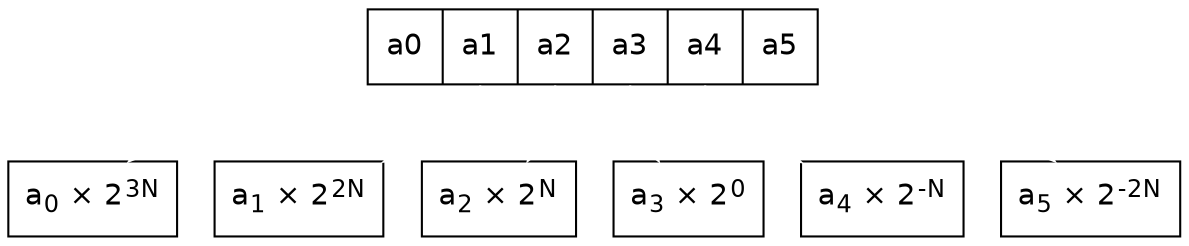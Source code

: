 digraph fixedprec {
    rankdir = TB
    bgcolor = transparent
    node [
        shape = record
        style = filled
        fillcolor = white
        fontname = helvetica
    ]
    edge [
        color = white
    ]
 
    value [
        label="<b0> a0 | <b1> a1 | <b2> a2 | <b3> a3 | <b4> a4 | <b5> a5",
        width=3
    ]

    bin0 [label=<a<sub>0</sub> × 2<sup>3N</sup>>]
    bin1 [label=<a<sub>1</sub> × 2<sup>2N</sup>>]
    bin2 [label=<a<sub>2</sub> × 2<sup>N</sup>>]
    bin3 [label=<a<sub>3</sub> × 2<sup>0</sup>>]
    bin4 [label=<a<sub>4</sub> × 2<sup>-N</sup>>]
    bin5 [label=<a<sub>5</sub> × 2<sup>-2N</sup>>]

    value:b0 -> bin0
    value:b1 -> bin1
    value:b2 -> bin2
    value:b3 -> bin3
    value:b4 -> bin4
    value:b5 -> bin5
}
